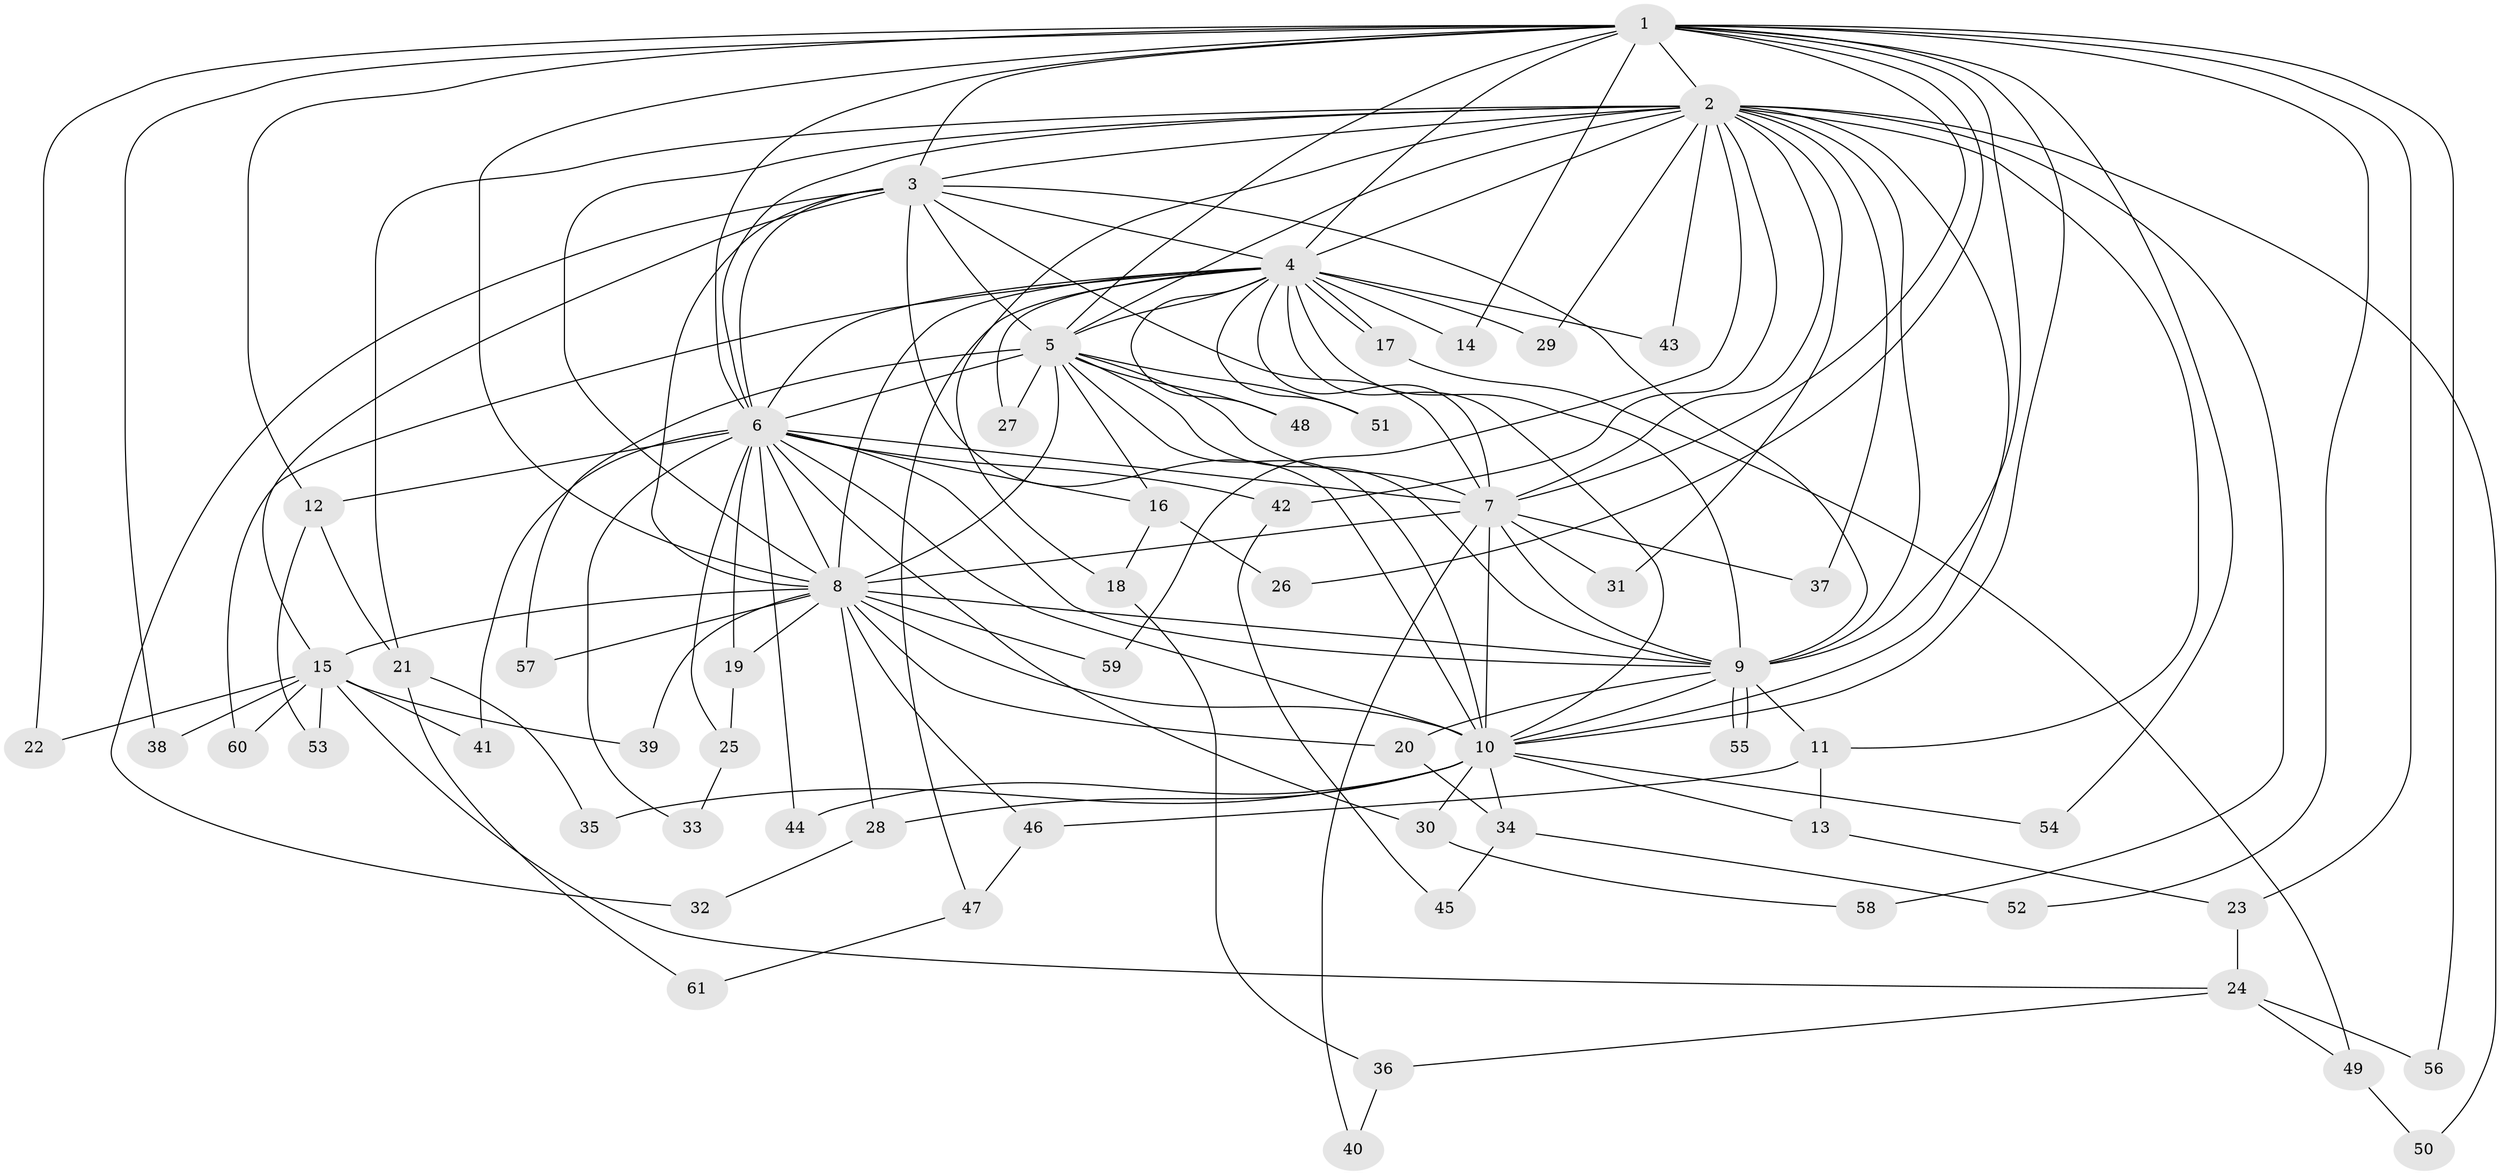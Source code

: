 // coarse degree distribution, {22: 0.023255813953488372, 17: 0.023255813953488372, 9: 0.06976744186046512, 23: 0.023255813953488372, 11: 0.023255813953488372, 10: 0.023255813953488372, 14: 0.023255813953488372, 5: 0.046511627906976744, 3: 0.23255813953488372, 2: 0.4186046511627907, 4: 0.09302325581395349}
// Generated by graph-tools (version 1.1) at 2025/23/03/03/25 07:23:44]
// undirected, 61 vertices, 147 edges
graph export_dot {
graph [start="1"]
  node [color=gray90,style=filled];
  1;
  2;
  3;
  4;
  5;
  6;
  7;
  8;
  9;
  10;
  11;
  12;
  13;
  14;
  15;
  16;
  17;
  18;
  19;
  20;
  21;
  22;
  23;
  24;
  25;
  26;
  27;
  28;
  29;
  30;
  31;
  32;
  33;
  34;
  35;
  36;
  37;
  38;
  39;
  40;
  41;
  42;
  43;
  44;
  45;
  46;
  47;
  48;
  49;
  50;
  51;
  52;
  53;
  54;
  55;
  56;
  57;
  58;
  59;
  60;
  61;
  1 -- 2;
  1 -- 3;
  1 -- 4;
  1 -- 5;
  1 -- 6;
  1 -- 7;
  1 -- 8;
  1 -- 9;
  1 -- 10;
  1 -- 12;
  1 -- 14;
  1 -- 22;
  1 -- 23;
  1 -- 26;
  1 -- 38;
  1 -- 52;
  1 -- 54;
  1 -- 56;
  2 -- 3;
  2 -- 4;
  2 -- 5;
  2 -- 6;
  2 -- 7;
  2 -- 8;
  2 -- 9;
  2 -- 10;
  2 -- 11;
  2 -- 18;
  2 -- 21;
  2 -- 29;
  2 -- 31;
  2 -- 37;
  2 -- 42;
  2 -- 43;
  2 -- 50;
  2 -- 58;
  2 -- 59;
  3 -- 4;
  3 -- 5;
  3 -- 6;
  3 -- 7;
  3 -- 8;
  3 -- 9;
  3 -- 10;
  3 -- 15;
  3 -- 32;
  4 -- 5;
  4 -- 6;
  4 -- 7;
  4 -- 8;
  4 -- 9;
  4 -- 10;
  4 -- 14;
  4 -- 17;
  4 -- 17;
  4 -- 27;
  4 -- 29;
  4 -- 43;
  4 -- 47;
  4 -- 48;
  4 -- 51;
  4 -- 60;
  5 -- 6;
  5 -- 7;
  5 -- 8;
  5 -- 9;
  5 -- 10;
  5 -- 16;
  5 -- 27;
  5 -- 48;
  5 -- 51;
  5 -- 57;
  6 -- 7;
  6 -- 8;
  6 -- 9;
  6 -- 10;
  6 -- 12;
  6 -- 16;
  6 -- 19;
  6 -- 25;
  6 -- 30;
  6 -- 33;
  6 -- 41;
  6 -- 42;
  6 -- 44;
  7 -- 8;
  7 -- 9;
  7 -- 10;
  7 -- 31;
  7 -- 37;
  7 -- 40;
  8 -- 9;
  8 -- 10;
  8 -- 15;
  8 -- 19;
  8 -- 20;
  8 -- 28;
  8 -- 39;
  8 -- 46;
  8 -- 57;
  8 -- 59;
  9 -- 10;
  9 -- 11;
  9 -- 20;
  9 -- 55;
  9 -- 55;
  10 -- 13;
  10 -- 28;
  10 -- 30;
  10 -- 34;
  10 -- 35;
  10 -- 44;
  10 -- 54;
  11 -- 13;
  11 -- 46;
  12 -- 21;
  12 -- 53;
  13 -- 23;
  15 -- 22;
  15 -- 24;
  15 -- 38;
  15 -- 39;
  15 -- 41;
  15 -- 53;
  15 -- 60;
  16 -- 18;
  16 -- 26;
  17 -- 49;
  18 -- 36;
  19 -- 25;
  20 -- 34;
  21 -- 35;
  21 -- 61;
  23 -- 24;
  24 -- 36;
  24 -- 49;
  24 -- 56;
  25 -- 33;
  28 -- 32;
  30 -- 58;
  34 -- 45;
  34 -- 52;
  36 -- 40;
  42 -- 45;
  46 -- 47;
  47 -- 61;
  49 -- 50;
}

